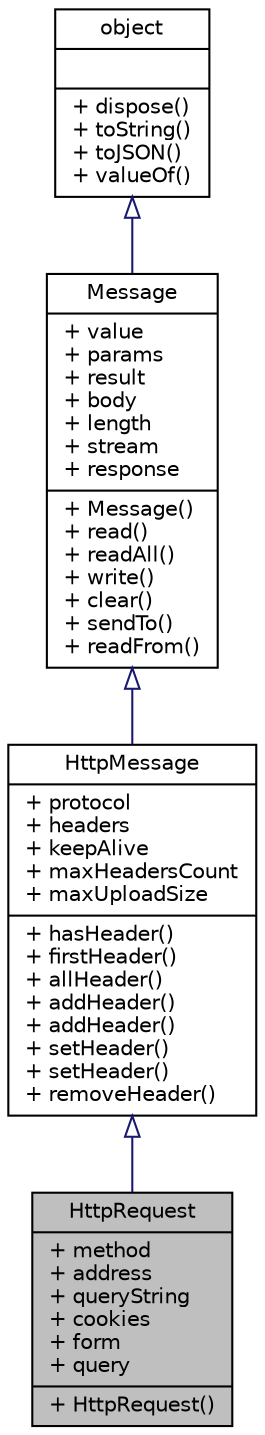 digraph "HttpRequest"
{
  edge [fontname="Helvetica",fontsize="10",labelfontname="Helvetica",labelfontsize="10"];
  node [fontname="Helvetica",fontsize="10",shape=record];
  Node1 [label="{HttpRequest\n|+ method\l+ address\l+ queryString\l+ cookies\l+ form\l+ query\l|+ HttpRequest()\l}",height=0.2,width=0.4,color="black", fillcolor="grey75", style="filled", fontcolor="black"];
  Node2 -> Node1 [dir="back",color="midnightblue",fontsize="10",style="solid",arrowtail="onormal",fontname="Helvetica"];
  Node2 [label="{HttpMessage\n|+ protocol\l+ headers\l+ keepAlive\l+ maxHeadersCount\l+ maxUploadSize\l|+ hasHeader()\l+ firstHeader()\l+ allHeader()\l+ addHeader()\l+ addHeader()\l+ setHeader()\l+ setHeader()\l+ removeHeader()\l}",height=0.2,width=0.4,color="black", fillcolor="white", style="filled",URL="$da/d38/interfaceHttpMessage.html",tooltip="http 基础消息对象 "];
  Node3 -> Node2 [dir="back",color="midnightblue",fontsize="10",style="solid",arrowtail="onormal",fontname="Helvetica"];
  Node3 [label="{Message\n|+ value\l+ params\l+ result\l+ body\l+ length\l+ stream\l+ response\l|+ Message()\l+ read()\l+ readAll()\l+ write()\l+ clear()\l+ sendTo()\l+ readFrom()\l}",height=0.2,width=0.4,color="black", fillcolor="white", style="filled",URL="$d6/db7/interfaceMessage.html",tooltip="基础消息对象 "];
  Node4 -> Node3 [dir="back",color="midnightblue",fontsize="10",style="solid",arrowtail="onormal",fontname="Helvetica"];
  Node4 [label="{object\n||+ dispose()\l+ toString()\l+ toJSON()\l+ valueOf()\l}",height=0.2,width=0.4,color="black", fillcolor="white", style="filled",URL="$db/d38/interfaceobject.html",tooltip="基础对象，所有对象均继承于此 "];
}
